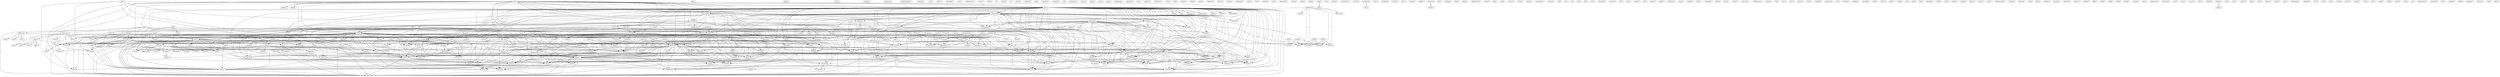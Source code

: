 digraph G {
  server [ label="server(2)" ];
  edu [ label="edu(19)" ];
  word [ label="word(1)" ];
  body [ label="body(3)" ];
  line [ label="line(2)" ];
  help [ label="help(1)" ];
  help [ label="help(3)" ];
  mit [ label="mit(4)" ];
  manager [ label="manager(2)" ];
  pit [ label="pit(2)" ];
  pan [ label="pan(1)" ];
  faq [ label="faq(1)" ];
  info [ label="info(1)" ];
  appears [ label="appears(1)" ];
  mail [ label="mail(9)" ];
  info [ label="info(16)" ];
  carpal [ label="carpal(5)" ];
  information [ label="information(9)" ];
  tunnel [ label="tunnel(5)" ];
  usage [ label="usage(2)" ];
  software [ label="software(2)" ];
  detail [ label="detail(1)" ];
  advice [ label="advice(2)" ];
  syndrome [ label="syndrome(9)" ];
  mail [ label="mail(2)" ];
  amt [ label="amt(1)" ];
  watch [ label="watch(1)" ];
  article [ label="article(3)" ];
  hqx [ label="hqx(1)" ];
  top [ label="top(1)" ];
  name [ label="name(5)" ];
  keyboard [ label="keyboard(25)" ];
  stress [ label="stress(4)" ];
  replace [ label="replace(1)" ];
  etc [ label="etc(2)" ];
  month [ label="month(1)" ];
  edition [ label="edition(2)" ];
  commentary [ label="commentary(1)" ];
  archive [ label="archive(7)" ];
  power [ label="power(2)" ];
  hammer [ label="hammer(1)" ];
  grip [ label="grip(4)" ];
  flow [ label="flow(4)" ];
  blood [ label="blood(9)" ];
  keeps [ label="keeps(1)" ];
  height [ label="height(7)" ];
  work [ label="work(3)" ];
  footrest [ label="footrest(1)" ];
  work [ label="work(2)" ];
  seat [ label="seat(4)" ];
  angle [ label="angle(1)" ];
  prevent [ label="prevent(3)" ];
  space [ label="space(1)" ];
  rotate [ label="rotate(1)" ];
  tilt [ label="tilt(2)" ];
  back [ label="back(1)" ];
  rests [ label="rests(2)" ];
  number [ label="number(1)" ];
  study [ label="study(1)" ];
  exe [ label="exe(2)" ];
  importance [ label="importance(1)" ];
  appearance [ label="appearance(1)" ];
  comp [ label="comp(4)" ];
  news [ label="news(3)" ];
  accpak [ label="accpak(2)" ];
  treatment [ label="treatment(4)" ];
  indiana [ label="indiana(1)" ];
  release [ label="release(1)" ];
  bibliography [ label="bibliography(1)" ];
  comfort [ label="comfort(4)" ];
  human [ label="human(1)" ];
  description [ label="description(1)" ];
  doctor [ label="doctor(6)" ];
  marketing [ label="marketing(3)" ];
  apple [ label="apple(7)" ];
  bat [ label="bat(4)" ];
  posture [ label="posture(9)" ];
  literature [ label="literature(1)" ];
  pain [ label="pain(5)" ];
  rsi [ label="rsi(4)" ];
  listserv [ label="listserv(3)" ];
  go [ label="go(4)" ];
  biblio [ label="biblio(1)" ];
  press [ label="press(2)" ];
  maltron [ label="maltron(5)" ];
  review [ label="review(5)" ];
  datahand [ label="datahand(9)" ];
  user [ label="user(2)" ];
  listserv [ label="listserv(4)" ];
  network [ label="network(4)" ];
  rsi [ label="rsi(1)" ];
  subscribe [ label="subscribe(2)" ];
  newsletter [ label="newsletter(1)" ];
  kinesis [ label="kinesis(5)" ];
  desc [ label="desc(1)" ];
  typing [ label="typing(2)" ];
  prevention [ label="prevention(3)" ];
  health [ label="health(8)" ];
  product [ label="product(2)" ];
  exception [ label="exception(1)" ];
  iubvm [ label="iubvm(2)" ];
  see [ label="see(6)" ];
  relaxation [ label="relaxation(1)" ];
  hyperextension [ label="hyperextension(1)" ];
  predicts [ label="predicts(1)" ];
  rose [ label="rose(1)" ];
  debris [ label="debris(1)" ];
  guide [ label="guide(3)" ];
  produced [ label="produced(1)" ];
  service [ label="service(4)" ];
  pagemaker [ label="pagemaker(1)" ];
  cycle [ label="cycle(1)" ];
  subscription [ label="subscription(1)" ];
  tutorial [ label="tutorial(1)" ];
  focus [ label="focus(1)" ];
  vt [ label="vt(1)" ];
  spend [ label="spend(1)" ];
  cc [ label="cc(1)" ];
  notice [ label="notice(1)" ];
  chair [ label="chair(5)" ];
  difference [ label="difference(3)" ];
  backrest [ label="backrest(4)" ];
  desk [ label="desk(2)" ];
  makes [ label="makes(3)" ];
  find [ label="find(3)" ];
  type [ label="type(1)" ];
  term [ label="term(1)" ];
  type [ label="type(1)" ];
  take [ label="take(3)" ];
  synonym [ label="synonym(3)" ];
  calm [ label="calm(1)" ];
  relax [ label="relax(3)" ];
  joint [ label="joint(1)" ];
  break [ label="break(1)" ];
  break [ label="break(3)" ];
  hear [ label="hear(1)" ];
  note [ label="note(2)" ];
  department [ label="department(3)" ];
  permission [ label="permission(1)" ];
  section [ label="section(1)" ];
  remainder [ label="remainder(1)" ];
  rewrote [ label="rewrote(1)" ];
  report [ label="report(1)" ];
  site [ label="site(2)" ];
  sensation [ label="sensation(1)" ];
  flop [ label="flop(1)" ];
  converted [ label="converted(1)" ];
  handicap [ label="handicap(1)" ];
  program [ label="program(2)" ];
  handed [ label="handed(1)" ];
  typewatch [ label="typewatch(1)" ];
  ref [ label="ref(1)" ];
  berkeley [ label="berkeley(7)" ];
  pub [ label="pub(2)" ];
  injury [ label="injury(11)" ];
  publication [ label="publication(1)" ];
  exceed [ label="exceed(1)" ];
  ability [ label="ability(1)" ];
  start [ label="start(1)" ];
  sense [ label="sense(1)" ];
  newsgroup [ label="newsgroup(1)" ];
  abduction [ label="abduction(1)" ];
  arrange [ label="arrange(1)" ];
  ucsf [ label="ucsf(4)" ];
  covers [ label="covers(1)" ];
  list [ label="list(4)" ];
  com [ label="com(1)" ];
  applelink [ label="applelink(1)" ];
  vm [ label="vm(2)" ];
  ll [ label="ll(1)" ];
  crose [ label="crose(1)" ];
  bay [ label="bay(1)" ];
  requires [ label="requires(1)" ];
  ordeal [ label="ordeal(1)" ];
  day [ label="day(1)" ];
  recovery [ label="recovery(2)" ];
  mean [ label="mean(1)" ];
  metabolism [ label="metabolism(1)" ];
  pencil [ label="pencil(1)" ];
  raise [ label="raise(1)" ];
  lack [ label="lack(1)" ];
  induces [ label="induces(1)" ];
  please [ label="please(1)" ];
  beest [ label="beest(1)" ];
  represent [ label="represent(1)" ];
  market [ label="market(1)" ];
  saves [ label="saves(1)" ];
  subdirectory [ label="subdirectory(1)" ];
  gif [ label="gif(20)" ];
  howtosit [ label="howtosit(1)" ];
  contrib [ label="contrib(1)" ];
  reduce [ label="reduce(2)" ];
  tension [ label="tension(6)" ];
  element [ label="element(1)" ];
  post [ label="post(2)" ];
  sorehand [ label="sorehand(4)" ];
  ftp [ label="ftp(2)" ];
  send [ label="send(2)" ];
  hollow [ label="hollow(2)" ];
  support [ label="support(2)" ];
  give [ label="give(1)" ];
  area [ label="area(2)" ];
  gets [ label="gets(2)" ];
  ve [ label="ve(1)" ];
  problem [ label="problem(3)" ];
  activity [ label="activity(2)" ];
  oxygen [ label="oxygen(1)" ];
  keysystem [ label="keysystem(1)" ];
  pinch [ label="pinch(1)" ];
  part [ label="part(1)" ];
  wallach [ label="wallach(3)" ];
  unix [ label="unix(1)" ];
  experiment [ label="experiment(1)" ];
  marked [ label="marked(1)" ];
  change [ label="change(2)" ];
  paragraph [ label="paragraph(1)" ];
  right [ label="right(2)" ];
  text [ label="text(2)" ];
  base [ label="base(1)" ];
  spine [ label="spine(2)" ];
  custom [ label="custom(1)" ];
  finger [ label="finger(1)" ];
  injure [ label="injure(1)" ];
  sleep [ label="sleep(2)" ];
  deal [ label="deal(1)" ];
  wrist [ label="wrist(12)" ];
  surgery [ label="surgery(4)" ];
  misdiagnose [ label="misdiagnose(1)" ];
  reality [ label="reality(1)" ];
  use [ label="use(1)" ];
  acid [ label="acid(1)" ];
  cause [ label="cause(2)" ];
  anything [ label="anything(2)" ];
  energy [ label="energy(1)" ];
  salt [ label="salt(1)" ];
  tensing [ label="tensing(1)" ];
  oos [ label="oos(1)" ];
  idea [ label="idea(1)" ];
  soda [ label="soda(7)" ];
  come [ label="come(1)" ];
  look [ label="look(2)" ];
  chronic [ label="chronic(2)" ];
  intermittent [ label="intermittent(1)" ];
  involve [ label="involve(1)" ];
  numbness [ label="numbness(2)" ];
  loss [ label="loss(1)" ];
  today [ label="today(1)" ];
  dwallach [ label="dwallach(4)" ];
  watcher [ label="watcher(1)" ];
  sheath [ label="sheath(3)" ];
  lubricate [ label="lubricate(1)" ];
  draw [ label="draw(1)" ];
  amount [ label="amount(1)" ];
  mikey [ label="mikey(2)" ];
  deviation [ label="deviation(3)" ];
  thumb [ label="thumb(1)" ];
  envelope [ label="envelope(1)" ];
  self [ label="self(1)" ];
  business [ label="business(1)" ];
  inflamation [ label="inflamation(4)" ];
  chin [ label="chin(1)" ];
  way [ label="way(5)" ];
  sample [ label="sample(1)" ];
  issue [ label="issue(1)" ];
  book [ label="book(1)" ];
  brachial [ label="brachial(1)" ];
  bend [ label="bend(1)" ];
  tendonitis [ label="tendonitis(4)" ];
  tendon [ label="tendon(5)" ];
  inflammation [ label="inflammation(1)" ];
  entails [ label="entails(1)" ];
  tenderness [ label="tenderness(2)" ];
  ache [ label="ache(1)" ];
  extension [ label="extension(3)" ];
  seem [ label="seem(1)" ];
  controvery [ label="controvery(1)" ];
  side [ label="side(2)" ];
  want [ label="want(1)" ];
  lift [ label="lift(1)" ];
  elbow [ label="elbow(1)" ];
  view [ label="view(2)" ];
  prefer [ label="prefer(1)" ];
  dragondictate [ label="dragondictate(1)" ];
  flexion [ label="flexion(1)" ];
  avoid [ label="avoid(1)" ];
  pronation [ label="pronation(1)" ];
  date [ label="date(1)" ];
  liked [ label="liked(1)" ];
  labour [ label="labour(3)" ];
  tenosynovitis [ label="tenosynovitis(2)" ];
  occurs [ label="occurs(1)" ];
  revision [ label="revision(1)" ];
  post [ label="post(1)" ];
  strain [ label="strain(1)" ];
  ftp [ label="ftp(1)" ];
  opinion [ label="opinion(1)" ];
  belongs [ label="belongs(1)" ];
  uncompress [ label="uncompress(1)" ];
  picture [ label="picture(6)" ];
  accukey [ label="accukey(1)" ];
  somebody [ label="somebody(7)" ];
  document [ label="document(2)" ];
  flexpro [ label="flexpro(2)" ];
  friction [ label="friction(1)" ];
  maintain [ label="maintain(1)" ];
  ask [ label="ask(1)" ];
  ctd [ label="ctd(1)" ];
  sort [ label="sort(2)" ];
  fix [ label="fix(1)" ];
  kt [ label="kt(1)" ];
  usenet [ label="usenet(1)" ];
  tune [ label="tune(1)" ];
  file [ label="file(2)" ];
  edit [ label="edit(1)" ];
  discomfort [ label="discomfort(1)" ];
  system [ label="system(2)" ];
  advantage [ label="advantage(1)" ];
  xdvorak [ label="xdvorak(1)" ];
  window [ label="window(1)" ];
  pressure [ label="pressure(1)" ];
  version [ label="version(5)" ];
  tar [ label="tar(5)" ];
  reactive [ label="reactive(1)" ];
  rk [ label="rk(2)" ];
  become [ label="become(1)" ];
  principle [ label="principle(1)" ];
  result [ label="result(2)" ];
  muscle [ label="muscle(5)" ];
  port [ label="port(2)" ];
  spoofer [ label="spoofer(1)" ];
  export [ label="export(1)" ];
  alto [ label="alto(1)" ];
  paris [ label="paris(1)" ];
  garden [ label="garden(1)" ];
  sub [ label="sub(1)" ];
  means [ label="means(1)" ];
  mania [ label="mania(1)" ];
  cts [ label="cts(1)" ];
  condition [ label="condition(1)" ];
  make [ label="make(2)" ];
  workspace [ label="workspace(1)" ];
  time [ label="time(4)" ];
  supination [ label="supination(1)" ];
  slump [ label="slump(1)" ];
  remedy [ label="remedy(1)" ];
  head [ label="head(1)" ];
  everything [ label="everything(1)" ];
  blake [ label="blake(1)" ];
  course [ label="course(3)" ];
  uk [ label="uk(1)" ];
  continues [ label="continues(1)" ];
  arm [ label="arm(3)" ];
  mouse [ label="mouse(1)" ];
  vendor [ label="vendor(1)" ];
  motion [ label="motion(1)" ];
  postscript [ label="postscript(1)" ];
  rest [ label="rest(2)" ];
  sh [ label="sh(1)" ];
  reminder [ label="reminder(1)" ];
  rehabilitation [ label="rehabilitation(2)" ];
  cabinet [ label="cabinet(1)" ];
  strengthen [ label="strengthen(1)" ];
  hsh [ label="hsh(1)" ];
  store [ label="store(1)" ];
  safety [ label="safety(3)" ];
  array [ label="array(1)" ];
  qwerty [ label="qwerty(1)" ];
  world [ label="world(1)" ];
  twiddler [ label="twiddler(2)" ];
  connection [ label="connection(1)" ];
  load [ label="load(2)" ];
  try [ label="try(1)" ];
  tense [ label="tense(2)" ];
  relieve [ label="relieve(1)" ];
  burning [ label="burning(1)" ];
  spoofing [ label="spoofing(1)" ];
  macweek [ label="macweek(1)" ];
  slope [ label="slope(1)" ];
  slouch [ label="slouch(1)" ];
  paper [ label="paper(1)" ];
  started [ label="started(1)" ];
  generates [ label="generates(2)" ];
  wruld [ label="wruld(1)" ];
  cm [ label="cm(1)" ];
  play [ label="play(1)" ];
  pull [ label="pull(1)" ];
  machine [ label="machine(1)" ];
  traffic [ label="traffic(1)" ];
  something [ label="something(2)" ];
  care [ label="care(1)" ];
  mailing [ label="mailing(1)" ];
  bit [ label="bit(1)" ];
  turner [ label="turner(1)" ];
  trigger [ label="trigger(1)" ];
  layout [ label="layout(1)" ];
  submit [ label="submit(1)" ];
  dan [ label="dan(4)" ];
  point [ label="point(1)" ];
  physiotherapy [ label="physiotherapy(1)" ];
  disorder [ label="disorder(1)" ];
  exercise [ label="exercise(1)" ];
  shar [ label="shar(3)" ];
  place [ label="place(1)" ];
  infogrip [ label="infogrip(1)" ];
  donation [ label="donation(1)" ];
  reference [ label="reference(1)" ];
  discuss [ label="discuss(1)" ];
  manual [ label="manual(1)" ];
  offer [ label="offer(1)" ];
  asked [ label="asked(1)" ];
  table [ label="table(1)" ];
  palm [ label="palm(2)" ];
  hacker [ label="hacker(1)" ];
  caroline [ label="caroline(1)" ];
  price [ label="price(1)" ];
  distribution [ label="distribution(1)" ];
  discussion [ label="discussion(1)" ];
  semi [ label="semi(1)" ];
  wave [ label="wave(2)" ];
  clinic [ label="clinic(1)" ];
  trauma [ label="trauma(1)" ];
  hurts [ label="hurts(1)" ];
  hospital [ label="hospital(1)" ];
  zealand [ label="zealand(5)" ];
  therapy [ label="therapy(2)" ];
  plexus [ label="plexus(1)" ];
  wait [ label="wait(1)" ];
  floor [ label="floor(1)" ];
  contrast [ label="contrast(1)" ];
  input [ label="input(1)" ];
  alter [ label="alter(1)" ];
  theory [ label="theory(1)" ];
  variety [ label="variety(1)" ];
  jama [ label="jama(1)" ];
  practitioner [ label="practitioner(2)" ];
  copyright [ label="copyright(1)" ];
  vtvm [ label="vtvm(1)" ];
  track [ label="track(1)" ];
  tells [ label="tells(1)" ];
  breath [ label="breath(1)" ];
  source [ label="source(1)" ];
  overuse [ label="overuse(3)" ];
  diverge [ label="diverge(1)" ];
  turns [ label="turns(1)" ];
  palo [ label="palo(1)" ];
  check [ label="check(1)" ];
  brand [ label="brand(1)" ];
  expect [ label="expect(1)" ];
  limb [ label="limb(1)" ];
  ice [ label="ice(1)" ];
  organization [ label="organization(1)" ];
  underside [ label="underside(1)" ];
  love [ label="love(3)" ];
  paradise [ label="paradise(1)" ];
  office [ label="office(1)" ];
  appendix [ label="appendix(1)" ];
  directory [ label="directory(1)" ];
  june [ label="june(1)" ];
  keep [ label="keep(2)" ];
  server -> edu [ label="1" ];
  server -> word [ label="1" ];
  server -> body [ label="1" ];
  server -> line [ label="1" ];
  server -> help [ label="1" ];
  server -> help [ label="1" ];
  server -> mit [ label="1" ];
  server -> manager [ label="1" ];
  server -> pit [ label="1" ];
  faq -> info [ label="3" ];
  faq -> appears [ label="1" ];
  faq -> mail [ label="2" ];
  faq -> info [ label="3" ];
  faq -> carpal [ label="3" ];
  faq -> information [ label="4" ];
  faq -> tunnel [ label="3" ];
  faq -> usage [ label="1" ];
  faq -> software [ label="1" ];
  faq -> detail [ label="1" ];
  faq -> advice [ label="1" ];
  faq -> line [ label="1" ];
  faq -> syndrome [ label="3" ];
  faq -> mail [ label="2" ];
  faq -> amt [ label="1" ];
  faq -> watch [ label="1" ];
  faq -> article [ label="1" ];
  faq -> hqx [ label="1" ];
  faq -> top [ label="1" ];
  faq -> name [ label="1" ];
  faq -> keyboard [ label="1" ];
  faq -> stress [ label="3" ];
  faq -> replace [ label="1" ];
  faq -> etc [ label="3" ];
  faq -> month [ label="1" ];
  faq -> edition [ label="1" ];
  faq -> commentary [ label="1" ];
  faq -> archive [ label="1" ];
  power -> hammer [ label="1" ];
  power -> grip [ label="1" ];
  power -> flow [ label="1" ];
  power -> blood [ label="1" ];
  height -> work [ label="1" ];
  height -> footrest [ label="1" ];
  height -> work [ label="1" ];
  height -> seat [ label="3" ];
  height -> angle [ label="2" ];
  height -> prevent [ label="1" ];
  height -> space [ label="1" ];
  height -> rotate [ label="1" ];
  height -> tilt [ label="2" ];
  height -> back [ label="2" ];
  info -> study [ label="7" ];
  info -> exe [ label="7" ];
  info -> importance [ label="1" ];
  info -> appearance [ label="7" ];
  info -> comp [ label="2" ];
  info -> news [ label="2" ];
  info -> accpak [ label="7" ];
  info -> edu [ label="1" ];
  info -> treatment [ label="2" ];
  info -> carpal [ label="2" ];
  info -> indiana [ label="1" ];
  info -> release [ label="7" ];
  info -> bibliography [ label="7" ];
  info -> comfort [ label="7" ];
  info -> information [ label="8" ];
  info -> tunnel [ label="1" ];
  info -> human [ label="2" ];
  info -> description [ label="7" ];
  info -> doctor [ label="1" ];
  info -> marketing [ label="7" ];
  info -> apple [ label="7" ];
  info -> bat [ label="7" ];
  info -> posture [ label="2" ];
  info -> syndrome [ label="1" ];
  info -> literature [ label="7" ];
  info -> pain [ label="1" ];
  info -> rsi [ label="7" ];
  info -> listserv [ label="1" ];
  info -> go [ label="1" ];
  info -> biblio [ label="7" ];
  info -> press [ label="7" ];
  info -> maltron [ label="7" ];
  info -> review [ label="7" ];
  info -> datahand [ label="7" ];
  info -> user [ label="7" ];
  info -> listserv [ label="1" ];
  info -> network [ label="7" ];
  info -> rsi [ label="7" ];
  info -> stress [ label="1" ];
  info -> subscribe [ label="1" ];
  info -> newsletter [ label="7" ];
  info -> etc [ label="3" ];
  info -> kinesis [ label="7" ];
  info -> desc [ label="7" ];
  info -> typing [ label="1" ];
  info -> prevention [ label="2" ];
  info -> health [ label="1" ];
  info -> product [ label="7" ];
  info -> archive [ label="7" ];
  info -> exception [ label="7" ];
  info -> iubvm [ label="1" ];
  info -> see [ label="1" ];
  guide -> produced [ label="1" ];
  guide -> service [ label="1" ];
  comp -> human [ label="2" ];
  chair -> difference [ label="1" ];
  chair -> backrest [ label="1" ];
  chair -> desk [ label="1" ];
  chair -> go [ label="1" ];
  chair -> makes [ label="1" ];
  chair -> find [ label="1" ];
  work -> type [ label="1" ];
  work -> term [ label="1" ];
  work -> type [ label="1" ];
  work -> take [ label="1" ];
  work -> synonym [ label="1" ];
  work -> calm [ label="1" ];
  work -> relax [ label="2" ];
  work -> joint [ label="1" ];
  work -> break [ label="1" ];
  work -> break [ label="1" ];
  work -> hear [ label="1" ];
  work -> keyboard [ label="1" ];
  work -> note [ label="1" ];
  work -> see [ label="1" ];
  department -> permission [ label="1" ];
  department -> section [ label="1" ];
  department -> information [ label="2" ];
  department -> produced [ label="1" ];
  department -> remainder [ label="1" ];
  department -> rewrote [ label="1" ];
  department -> report [ label="1" ];
  site -> edu [ label="1" ];
  site -> info [ label="1" ];
  site -> mit [ label="1" ];
  site -> typing [ label="1" ];
  site -> manager [ label="1" ];
  site -> pit [ label="1" ];
  news -> human [ label="1" ];
  news -> etc [ label="1" ];
  program -> usage [ label="1" ];
  program -> handed [ label="1" ];
  program -> typewatch [ label="1" ];
  berkeley -> pub [ label="1" ];
  berkeley -> typing [ label="1" ];
  berkeley -> injury [ label="1" ];
  mail -> edu [ label="4" ];
  mail -> arrange [ label="1" ];
  mail -> indiana [ label="1" ];
  mail -> word [ label="2" ];
  mail -> ucsf [ label="1" ];
  mail -> body [ label="2" ];
  mail -> apple [ label="1" ];
  mail -> line [ label="2" ];
  mail -> help [ label="2" ];
  mail -> covers [ label="1" ];
  mail -> list [ label="2" ];
  mail -> help [ label="2" ];
  mail -> listserv [ label="1" ];
  mail -> listserv [ label="1" ];
  mail -> com [ label="1" ];
  mail -> stress [ label="1" ];
  mail -> applelink [ label="1" ];
  mail -> mit [ label="2" ];
  mail -> vm [ label="1" ];
  mail -> ll [ label="2" ];
  mail -> manager [ label="2" ];
  mail -> health [ label="1" ];
  mail -> crose [ label="1" ];
  mail -> back [ label="2" ];
  mail -> iubvm [ label="1" ];
  mail -> see [ label="1" ];
  mail -> pit [ label="2" ];
  difference -> ordeal [ label="2" ];
  difference -> day [ label="2" ];
  difference -> recovery [ label="2" ];
  difference -> mean [ label="2" ];
  grip -> pencil [ label="2" ];
  type -> saves [ label="1" ];
  type -> subdirectory [ label="1" ];
  type -> relax [ label="1" ];
  type -> gif [ label="1" ];
  type -> typing [ label="1" ];
  type -> howtosit [ label="1" ];
  edu -> word [ label="1" ];
  edu -> body [ label="1" ];
  edu -> contrib [ label="1" ];
  edu -> line [ label="1" ];
  edu -> help [ label="1" ];
  edu -> pub [ label="1" ];
  edu -> help [ label="1" ];
  edu -> typing [ label="1" ];
  edu -> injury [ label="1" ];
  info -> treatment [ label="2" ];
  info -> carpal [ label="2" ];
  info -> indiana [ label="1" ];
  info -> release [ label="7" ];
  info -> bibliography [ label="7" ];
  info -> comfort [ label="7" ];
  info -> information [ label="8" ];
  info -> tunnel [ label="1" ];
  info -> human [ label="2" ];
  info -> description [ label="7" ];
  info -> doctor [ label="1" ];
  info -> marketing [ label="7" ];
  info -> apple [ label="7" ];
  info -> bat [ label="7" ];
  info -> posture [ label="2" ];
  info -> syndrome [ label="1" ];
  info -> literature [ label="7" ];
  info -> pain [ label="1" ];
  info -> rsi [ label="7" ];
  info -> listserv [ label="1" ];
  info -> go [ label="1" ];
  info -> biblio [ label="7" ];
  info -> press [ label="7" ];
  info -> maltron [ label="7" ];
  info -> review [ label="7" ];
  info -> datahand [ label="7" ];
  info -> user [ label="7" ];
  info -> listserv [ label="1" ];
  info -> network [ label="7" ];
  info -> rsi [ label="7" ];
  info -> stress [ label="1" ];
  info -> subscribe [ label="1" ];
  info -> newsletter [ label="7" ];
  info -> etc [ label="3" ];
  info -> kinesis [ label="7" ];
  info -> desc [ label="7" ];
  info -> typing [ label="1" ];
  info -> prevention [ label="2" ];
  info -> health [ label="1" ];
  info -> product [ label="7" ];
  info -> archive [ label="7" ];
  info -> exception [ label="7" ];
  info -> iubvm [ label="1" ];
  info -> see [ label="1" ];
  treatment -> reduce [ label="1" ];
  treatment -> human [ label="1" ];
  treatment -> tension [ label="1" ];
  treatment -> recovery [ label="1" ];
  treatment -> etc [ label="1" ];
  treatment -> element [ label="1" ];
  post -> indiana [ label="1" ];
  post -> ucsf [ label="1" ];
  post -> sorehand [ label="1" ];
  post -> vm [ label="1" ];
  post -> health [ label="1" ];
  post -> iubvm [ label="1" ];
  ftp -> arrange [ label="1" ];
  ftp -> mail [ label="1" ];
  ftp -> pub [ label="1" ];
  ftp -> send [ label="1" ];
  ftp -> ll [ label="1" ];
  ftp -> typing [ label="1" ];
  ftp -> injury [ label="1" ];
  ftp -> see [ label="1" ];
  backrest -> hollow [ label="1" ];
  backrest -> support [ label="1" ];
  backrest -> seat [ label="2" ];
  backrest -> give [ label="1" ];
  backrest -> area [ label="1" ];
  backrest -> space [ label="2" ];
  backrest -> tilt [ label="1" ];
  gets -> ve [ label="1" ];
  gets -> problem [ label="1" ];
  gets -> activity [ label="1" ];
  marked -> term [ label="1" ];
  marked -> change [ label="1" ];
  marked -> synonym [ label="1" ];
  marked -> paragraph [ label="1" ];
  marked -> right [ label="1" ];
  marked -> joint [ label="1" ];
  marked -> text [ label="1" ];
  marked -> hear [ label="1" ];
  marked -> keyboard [ label="1" ];
  marked -> note [ label="1" ];
  marked -> see [ label="1" ];
  hollow -> give [ label="1" ];
  hollow -> area [ label="1" ];
  hollow -> base [ label="1" ];
  hollow -> tilt [ label="1" ];
  hollow -> spine [ label="1" ];
  sleep -> deal [ label="1" ];
  carpal -> term [ label="1" ];
  carpal -> tunnel [ label="1" ];
  carpal -> wrist [ label="1" ];
  carpal -> surgery [ label="1" ];
  carpal -> synonym [ label="1" ];
  carpal -> misdiagnose [ label="1" ];
  carpal -> syndrome [ label="1" ];
  carpal -> problem [ label="1" ];
  carpal -> reality [ label="1" ];
  carpal -> joint [ label="1" ];
  carpal -> hear [ label="1" ];
  carpal -> keyboard [ label="1" ];
  carpal -> etc [ label="1" ];
  carpal -> note [ label="1" ];
  carpal -> see [ label="1" ];
  use -> acid [ label="1" ];
  use -> cause [ label="1" ];
  use -> pain [ label="1" ];
  use -> anything [ label="1" ];
  use -> energy [ label="1" ];
  oos -> idea [ label="1" ];
  oos -> synonym [ label="1" ];
  oos -> joint [ label="1" ];
  oos -> hear [ label="1" ];
  oos -> keyboard [ label="1" ];
  oos -> note [ label="1" ];
  oos -> see [ label="1" ];
  soda -> mail [ label="1" ];
  soda -> pub [ label="1" ];
  soda -> send [ label="1" ];
  soda -> ll [ label="1" ];
  soda -> typing [ label="1" ];
  soda -> injury [ label="1" ];
  soda -> see [ label="1" ];
  come -> type [ label="1" ];
  come -> work [ label="1" ];
  come -> relax [ label="1" ];
  come -> look [ label="1" ];
  come -> chronic [ label="1" ];
  numbness -> loss [ label="1" ];
  sheath -> ve [ label="1" ];
  sheath -> problem [ label="1" ];
  sheath -> lubricate [ label="1" ];
  comfort -> description [ label="2" ];
  comfort -> marketing [ label="2" ];
  comfort -> maltron [ label="2" ];
  comfort -> datahand [ label="3" ];
  comfort -> user [ label="2" ];
  comfort -> gif [ label="1" ];
  comfort -> kinesis [ label="2" ];
  comfort -> desc [ label="2" ];
  comfort -> exception [ label="2" ];
  deviation -> thumb [ label="1" ];
  information -> tunnel [ label="1" ];
  information -> usage [ label="1" ];
  information -> software [ label="1" ];
  information -> description [ label="1" ];
  information -> surgery [ label="1" ];
  information -> marketing [ label="1" ];
  information -> envelope [ label="1" ];
  information -> apple [ label="1" ];
  information -> advice [ label="1" ];
  information -> bat [ label="1" ];
  information -> syndrome [ label="1" ];
  information -> literature [ label="1" ];
  information -> amt [ label="1" ];
  information -> watch [ label="1" ];
  information -> hqx [ label="1" ];
  information -> send [ label="1" ];
  information -> produced [ label="1" ];
  information -> press [ label="1" ];
  information -> maltron [ label="1" ];
  information -> review [ label="1" ];
  information -> datahand [ label="1" ];
  information -> user [ label="1" ];
  information -> keyboard [ label="1" ];
  information -> stress [ label="1" ];
  information -> report [ label="1" ];
  information -> self [ label="1" ];
  information -> replace [ label="1" ];
  information -> etc [ label="1" ];
  information -> kinesis [ label="1" ];
  information -> service [ label="1" ];
  information -> desc [ label="1" ];
  information -> month [ label="1" ];
  information -> edition [ label="1" ];
  information -> commentary [ label="1" ];
  information -> product [ label="1" ];
  information -> business [ label="1" ];
  information -> exception [ label="1" ];
  tunnel -> wrist [ label="1" ];
  tunnel -> synonym [ label="1" ];
  tunnel -> misdiagnose [ label="1" ];
  tunnel -> problem [ label="1" ];
  tunnel -> reality [ label="1" ];
  tunnel -> joint [ label="1" ];
  tunnel -> hear [ label="1" ];
  tunnel -> keyboard [ label="1" ];
  tunnel -> etc [ label="1" ];
  tunnel -> note [ label="1" ];
  tunnel -> see [ label="1" ];
  usage -> advice [ label="1" ];
  usage -> amt [ label="1" ];
  usage -> typewatch [ label="1" ];
  usage -> hqx [ label="1" ];
  usage -> month [ label="1" ];
  usage -> edition [ label="1" ];
  usage -> commentary [ label="1" ];
  reduce -> tension [ label="1" ];
  reduce -> pain [ label="1" ];
  reduce -> inflamation [ label="1" ];
  way -> sample [ label="1" ];
  way -> envelope [ label="1" ];
  way -> issue [ label="1" ];
  way -> send [ label="1" ];
  way -> book [ label="1" ];
  way -> rotate [ label="2" ];
  way -> self [ label="1" ];
  way -> business [ label="1" ];
  type -> saves [ label="1" ];
  type -> subdirectory [ label="1" ];
  type -> relax [ label="1" ];
  type -> gif [ label="1" ];
  type -> typing [ label="1" ];
  type -> howtosit [ label="1" ];
  tendonitis -> wrist [ label="1" ];
  tendonitis -> tendon [ label="1" ];
  tendonitis -> inflammation [ label="1" ];
  tendonitis -> description [ label="1" ];
  tendonitis -> marketing [ label="1" ];
  tendonitis -> apple [ label="1" ];
  tendonitis -> entails [ label="1" ];
  tendonitis -> bat [ label="1" ];
  tendonitis -> literature [ label="1" ];
  tendonitis -> rsi [ label="1" ];
  tendonitis -> biblio [ label="1" ];
  tendonitis -> press [ label="1" ];
  tendonitis -> maltron [ label="1" ];
  tendonitis -> review [ label="1" ];
  tendonitis -> datahand [ label="1" ];
  tendonitis -> user [ label="1" ];
  tendonitis -> activity [ label="1" ];
  tendonitis -> tenderness [ label="1" ];
  tendonitis -> network [ label="1" ];
  tendonitis -> rsi [ label="1" ];
  tendonitis -> newsletter [ label="1" ];
  tendonitis -> kinesis [ label="1" ];
  tendonitis -> desc [ label="1" ];
  tendonitis -> product [ label="1" ];
  tendonitis -> ache [ label="1" ];
  tendonitis -> archive [ label="1" ];
  tendonitis -> exception [ label="1" ];
  wrist -> extension [ label="1" ];
  wrist -> seem [ label="1" ];
  wrist -> work [ label="1" ];
  wrist -> help [ label="1" ];
  wrist -> help [ label="1" ];
  wrist -> right [ label="1" ];
  wrist -> activity [ label="1" ];
  wrist -> controvery [ label="1" ];
  wrist -> tenderness [ label="1" ];
  wrist -> keyboard [ label="1" ];
  side -> want [ label="1" ];
  side -> lift [ label="1" ];
  side -> elbow [ label="1" ];
  side -> gif [ label="1" ];
  side -> keyboard [ label="1" ];
  side -> view [ label="1" ];
  desk -> work [ label="1" ];
  desk -> see [ label="1" ];
  want -> extension [ label="1" ];
  want -> seat [ label="1" ];
  want -> avoid [ label="1" ];
  want -> angle [ label="1" ];
  want -> keyboard [ label="1" ];
  want -> tilt [ label="1" ];
  want -> back [ label="1" ];
  want -> pronation [ label="1" ];
  labour -> produced [ label="1" ];
  labour -> remainder [ label="1" ];
  labour -> rewrote [ label="1" ];
  labour -> report [ label="1" ];
  tenosynovitis -> cause [ label="1" ];
  tenosynovitis -> occurs [ label="1" ];
  tenosynovitis -> lubricate [ label="1" ];
  tenosynovitis -> activity [ label="1" ];
  post -> sorehand [ label="1" ];
  post -> vm [ label="1" ];
  post -> health [ label="1" ];
  post -> iubvm [ label="1" ];
  ftp -> mail [ label="1" ];
  ftp -> pub [ label="1" ];
  ftp -> send [ label="1" ];
  ftp -> ll [ label="1" ];
  ftp -> typing [ label="1" ];
  ftp -> injury [ label="1" ];
  ftp -> see [ label="1" ];
  change -> paragraph [ label="1" ];
  change -> relax [ label="1" ];
  change -> right [ label="1" ];
  change -> text [ label="1" ];
  change -> belongs [ label="1" ];
  change -> blood [ label="1" ];
  change -> back [ label="1" ];
  picture -> apple [ label="1" ];
  picture -> posture [ label="1" ];
  picture -> accukey [ label="2" ];
  picture -> somebody [ label="1" ];
  picture -> document [ label="1" ];
  picture -> datahand [ label="2" ];
  picture -> flexpro [ label="1" ];
  tendon -> cause [ label="1" ];
  tendon -> pain [ label="1" ];
  tendon -> ve [ label="1" ];
  tendon -> problem [ label="1" ];
  tendon -> friction [ label="1" ];
  tendon -> lubricate [ label="2" ];
  tendon -> break [ label="1" ];
  tendon -> break [ label="1" ];
  tendon -> etc [ label="1" ];
  tendon -> inflamation [ label="1" ];
  body -> name [ label="1" ];
  doctor -> advice [ label="1" ];
  doctor -> sort [ label="1" ];
  doctor -> injury [ label="1" ];
  surgery -> fix [ label="1" ];
  usenet -> posture [ label="1" ];
  usenet -> etc [ label="1" ];
  usenet -> prevention [ label="1" ];
  usenet -> archive [ label="1" ];
  take -> system [ label="1" ];
  take -> advantage [ label="1" ];
  take -> xdvorak [ label="1" ];
  take -> break [ label="2" ];
  take -> break [ label="2" ];
  take -> window [ label="1" ];
  version -> syndrome [ label="1" ];
  version -> tar [ label="1" ];
  version -> name [ label="1" ];
  version -> gif [ label="1" ];
  version -> keyboard [ label="1" ];
  version -> stress [ label="1" ];
  version -> etc [ label="1" ];
  version -> ll [ label="1" ];
  version -> typing [ label="2" ];
  version -> injury [ label="1" ];
  version -> reactive [ label="1" ];
  version -> howtosit [ label="1" ];
  version -> rk [ label="1" ];
  apple -> bat [ label="5" ];
  apple -> press [ label="4" ];
  apple -> maltron [ label="4" ];
  apple -> review [ label="4" ];
  apple -> datahand [ label="4" ];
  apple -> user [ label="4" ];
  apple -> gif [ label="2" ];
  apple -> com [ label="1" ];
  apple -> kinesis [ label="4" ];
  apple -> desc [ label="4" ];
  apple -> exception [ label="4" ];
  become -> work [ label="1" ];
  become -> break [ label="1" ];
  become -> break [ label="1" ];
  become -> principle [ label="1" ];
  become -> result [ label="1" ];
  become -> muscle [ label="1" ];
  port -> tar [ label="1" ];
  port -> spoofer [ label="1" ];
  port -> mit [ label="1" ];
  port -> export [ label="1" ];
  port -> anything [ label="1" ];
  port -> rk [ label="1" ];
  advice -> hqx [ label="1" ];
  bat -> maltron [ label="2" ];
  bat -> review [ label="2" ];
  bat -> datahand [ label="2" ];
  bat -> user [ label="2" ];
  bat -> gif [ label="2" ];
  bat -> kinesis [ label="2" ];
  bat -> desc [ label="2" ];
  bat -> exception [ label="2" ];
  cts -> synonym [ label="1" ];
  cts -> article [ label="2" ];
  cts -> joint [ label="1" ];
  cts -> hear [ label="1" ];
  cts -> keyboard [ label="1" ];
  cts -> condition [ label="1" ];
  cts -> note [ label="1" ];
  cts -> see [ label="1" ];
  posture -> tension [ label="2" ];
  posture -> make [ label="1" ];
  posture -> accukey [ label="1" ];
  posture -> workspace [ label="1" ];
  posture -> right [ label="1" ];
  posture -> document [ label="1" ];
  posture -> gif [ label="1" ];
  posture -> time [ label="1" ];
  posture -> keyboard [ label="1" ];
  posture -> recovery [ label="1" ];
  posture -> etc [ label="1" ];
  posture -> anything [ label="1" ];
  posture -> prevention [ label="2" ];
  posture -> element [ label="1" ];
  seem -> work [ label="1" ];
  seem -> rotate [ label="1" ];
  cause -> pain [ label="1" ];
  cause -> lubricate [ label="1" ];
  cause -> inflamation [ label="2" ];
  course -> avoid [ label="1" ];
  course -> uk [ label="1" ];
  course -> pronation [ label="1" ];
  tension -> flow [ label="1" ];
  tension -> amt [ label="1" ];
  tension -> continues [ label="1" ];
  tension -> watch [ label="1" ];
  tension -> hqx [ label="1" ];
  tension -> arm [ label="2" ];
  tension -> keyboard [ label="1" ];
  tension -> replace [ label="1" ];
  tension -> result [ label="2" ];
  tension -> muscle [ label="2" ];
  tension -> ll [ label="1" ];
  tension -> typing [ label="1" ];
  tension -> month [ label="1" ];
  tension -> blood [ label="1" ];
  tension -> edition [ label="1" ];
  tension -> commentary [ label="1" ];
  tension -> injury [ label="1" ];
  tension -> find [ label="1" ];
  make -> list [ label="2" ];
  work -> calm [ label="1" ];
  work -> relax [ label="2" ];
  work -> joint [ label="1" ];
  work -> break [ label="1" ];
  work -> break [ label="1" ];
  work -> hear [ label="1" ];
  work -> keyboard [ label="1" ];
  work -> note [ label="1" ];
  work -> see [ label="1" ];
  sort -> motion [ label="1" ];
  line -> article [ label="1" ];
  line -> top [ label="1" ];
  syndrome -> problem [ label="1" ];
  syndrome -> reality [ label="1" ];
  syndrome -> joint [ label="2" ];
  syndrome -> remainder [ label="1" ];
  syndrome -> hear [ label="2" ];
  syndrome -> keyboard [ label="2" ];
  syndrome -> report [ label="1" ];
  syndrome -> etc [ label="1" ];
  syndrome -> note [ label="2" ];
  syndrome -> see [ label="2" ];
  rest -> sh [ label="1" ];
  rest -> reminder [ label="1" ];
  seat -> prevent [ label="1" ];
  seat -> tilt [ label="1" ];
  help -> prevent [ label="1" ];
  help -> strengthen [ label="1" ];
  help -> injury [ label="1" ];
  safety -> produced [ label="1" ];
  safety -> remainder [ label="1" ];
  safety -> rewrote [ label="1" ];
  safety -> report [ label="1" ];
  load -> stress [ label="1" ];
  mail -> covers [ label="1" ];
  mail -> list [ label="2" ];
  mail -> help [ label="2" ];
  mail -> listserv [ label="1" ];
  mail -> listserv [ label="1" ];
  mail -> com [ label="1" ];
  mail -> stress [ label="1" ];
  mail -> applelink [ label="1" ];
  mail -> mit [ label="2" ];
  mail -> vm [ label="1" ];
  mail -> ll [ label="2" ];
  mail -> manager [ label="2" ];
  mail -> health [ label="1" ];
  mail -> crose [ label="1" ];
  mail -> back [ label="2" ];
  mail -> iubvm [ label="1" ];
  mail -> see [ label="1" ];
  mail -> pit [ label="2" ];
  tense -> relieve [ label="1" ];
  tense -> flow [ label="1" ];
  tense -> blood [ label="1" ];
  tar -> gif [ label="1" ];
  tar -> keyboard [ label="2" ];
  tar -> mit [ label="2" ];
  tar -> ll [ label="1" ];
  tar -> export [ label="2" ];
  tar -> typing [ label="1" ];
  tar -> reactive [ label="1" ];
  tar -> howtosit [ label="1" ];
  tar -> rk [ label="2" ];
  pain -> go [ label="1" ];
  pain -> tenderness [ label="1" ];
  pain -> see [ label="1" ];
  ve -> problem [ label="1" ];
  ve -> started [ label="1" ];
  ve -> somebody [ label="1" ];
  ve -> sh [ label="1" ];
  ve -> reminder [ label="1" ];
  ve -> typing [ label="2" ];
  pub -> typing [ label="1" ];
  pub -> injury [ label="1" ];
  generates -> keyboard [ label="1" ];
  generates -> anything [ label="1" ];
  problem -> reality [ label="1" ];
  problem -> tenderness [ label="1" ];
  problem -> muscle [ label="1" ];
  flow -> continues [ label="1" ];
  amt -> hqx [ label="1" ];
  help -> prevent [ label="1" ];
  help -> strengthen [ label="1" ];
  help -> injury [ label="1" ];
  something -> send [ label="1" ];
  something -> ll [ label="1" ];
  right -> text [ label="1" ];
  mailing -> stress [ label="1" ];
  mailing -> etc [ label="2" ];
  mailing -> prevention [ label="1" ];
  mailing -> archive [ label="1" ];
  rsi -> biblio [ label="8" ];
  rsi -> press [ label="8" ];
  rsi -> joint [ label="4" ];
  rsi -> maltron [ label="8" ];
  rsi -> review [ label="8" ];
  rsi -> datahand [ label="8" ];
  rsi -> user [ label="8" ];
  rsi -> hear [ label="4" ];
  rsi -> keyboard [ label="4" ];
  rsi -> network [ label="8" ];
  rsi -> stress [ label="1" ];
  rsi -> newsletter [ label="8" ];
  rsi -> kinesis [ label="8" ];
  rsi -> desc [ label="8" ];
  rsi -> product [ label="8" ];
  rsi -> archive [ label="8" ];
  rsi -> exception [ label="8" ];
  rsi -> note [ label="4" ];
  rsi -> see [ label="4" ];
  listserv -> sorehand [ label="1" ];
  listserv -> vm [ label="3" ];
  listserv -> ll [ label="1" ];
  listserv -> health [ label="1" ];
  listserv -> back [ label="1" ];
  listserv -> iubvm [ label="2" ];
  go -> find [ label="1" ];
  go -> see [ label="1" ];
  makes -> motion [ label="2" ];
  makes -> injury [ label="2" ];
  send -> self [ label="1" ];
  send -> ll [ label="2" ];
  send -> business [ label="1" ];
  send -> see [ label="1" ];
  chronic -> lubricate [ label="1" ];
  chronic -> activity [ label="1" ];
  chronic -> inflamation [ label="1" ];
  chronic -> bit [ label="1" ];
  somebody -> gif [ label="1" ];
  dan -> keyboard [ label="1" ];
  dan -> replace [ label="1" ];
  dan -> ll [ label="1" ];
  dan -> typing [ label="1" ];
  dan -> month [ label="1" ];
  dan -> edition [ label="1" ];
  dan -> commentary [ label="1" ];
  dan -> injury [ label="1" ];
  dan -> find [ label="1" ];
  sorehand -> listserv [ label="1" ];
  sorehand -> subscribe [ label="1" ];
  sorehand -> vm [ label="3" ];
  name -> stress [ label="1" ];
  name -> etc [ label="1" ];
  name -> typing [ label="1" ];
  name -> archive [ label="2" ];
  name -> injury [ label="1" ];
  document -> gif [ label="1" ];
  maltron -> gif [ label="2" ];
  maltron -> exception [ label="3" ];
  prevent -> injury [ label="1" ];
  datahand -> user [ label="5" ];
  datahand -> gif [ label="4" ];
  datahand -> kinesis [ label="5" ];
  datahand -> flexpro [ label="1" ];
  datahand -> desc [ label="5" ];
  datahand -> exception [ label="5" ];
  arm -> rotate [ label="2" ];
  arm -> result [ label="1" ];
  arm -> muscle [ label="1" ];
  listserv -> vm [ label="3" ];
  listserv -> ll [ label="1" ];
  listserv -> health [ label="1" ];
  listserv -> back [ label="1" ];
  listserv -> iubvm [ label="2" ];
  gif -> howtosit [ label="1" ];
  activity -> inflamation [ label="1" ];
  time -> blood [ label="1" ];
  time -> back [ label="1" ];
  keyboard -> network [ label="2" ];
  keyboard -> rsi [ label="2" ];
  keyboard -> newsletter [ label="2" ];
  keyboard -> replace [ label="4" ];
  keyboard -> kinesis [ label="4" ];
  keyboard -> desc [ label="2" ];
  keyboard -> mit [ label="1" ];
  keyboard -> ll [ label="1" ];
  keyboard -> export [ label="1" ];
  keyboard -> anything [ label="2" ];
  keyboard -> typing [ label="1" ];
  keyboard -> month [ label="4" ];
  keyboard -> edition [ label="4" ];
  keyboard -> back [ label="1" ];
  keyboard -> commentary [ label="4" ];
  keyboard -> product [ label="2" ];
  keyboard -> archive [ label="2" ];
  keyboard -> exception [ label="2" ];
  keyboard -> see [ label="1" ];
  keyboard -> howtosit [ label="1" ];
  keyboard -> rk [ label="1" ];
  keyboard -> wave [ label="1" ];
  zealand -> rewrote [ label="1" ];
  zealand -> report [ label="1" ];
  zealand -> service [ label="1" ];
  therapy -> plexus [ label="1" ];
  network -> stress [ label="1" ];
  network -> newsletter [ label="2" ];
  network -> kinesis [ label="2" ];
  network -> desc [ label="2" ];
  network -> product [ label="2" ];
  network -> archive [ label="2" ];
  network -> exception [ label="2" ];
  rsi -> stress [ label="1" ];
  rsi -> newsletter [ label="8" ];
  rsi -> kinesis [ label="8" ];
  rsi -> desc [ label="8" ];
  rsi -> product [ label="8" ];
  rsi -> archive [ label="8" ];
  rsi -> exception [ label="8" ];
  rsi -> note [ label="4" ];
  rsi -> see [ label="4" ];
  stress -> etc [ label="1" ];
  subscribe -> vm [ label="1" ];
  subscribe -> iubvm [ label="1" ];
  kinesis -> exception [ label="1" ];
  overuse -> note [ label="1" ];
  overuse -> see [ label="1" ];
  result -> muscle [ label="1" ];
  muscle -> blood [ label="2" ];
  ll -> typing [ label="2" ];
  ll -> month [ label="1" ];
  ll -> edition [ label="1" ];
  ll -> back [ label="1" ];
  ll -> commentary [ label="1" ];
  ll -> injury [ label="1" ];
  ll -> find [ label="1" ];
  ll -> see [ label="1" ];
  ll -> howtosit [ label="1" ];
  typing -> month [ label="2" ];
  typing -> blood [ label="1" ];
  typing -> prevention [ label="2" ];
  typing -> edition [ label="2" ];
  typing -> back [ label="1" ];
  typing -> commentary [ label="2" ];
  typing -> archive [ label="2" ];
  typing -> element [ label="1" ];
  typing -> injury [ label="11" ];
  typing -> howtosit [ label="1" ];
  blood -> back [ label="2" ];
  blood -> energy [ label="1" ];
  prevention -> element [ label="2" ];
  health -> iubvm [ label="3" ];
  edition -> commentary [ label="1" ];
  product -> exception [ label="1" ];
  archive -> exception [ label="1" ];
  archive -> injury [ label="1" ];
  archive -> pit [ label="1" ];
  note -> reactive [ label="1" ];
  note -> see [ label="1" ];
  note -> howtosit [ label="1" ];
  note -> rk [ label="2" ];
  injury -> see [ label="1" ];
}
